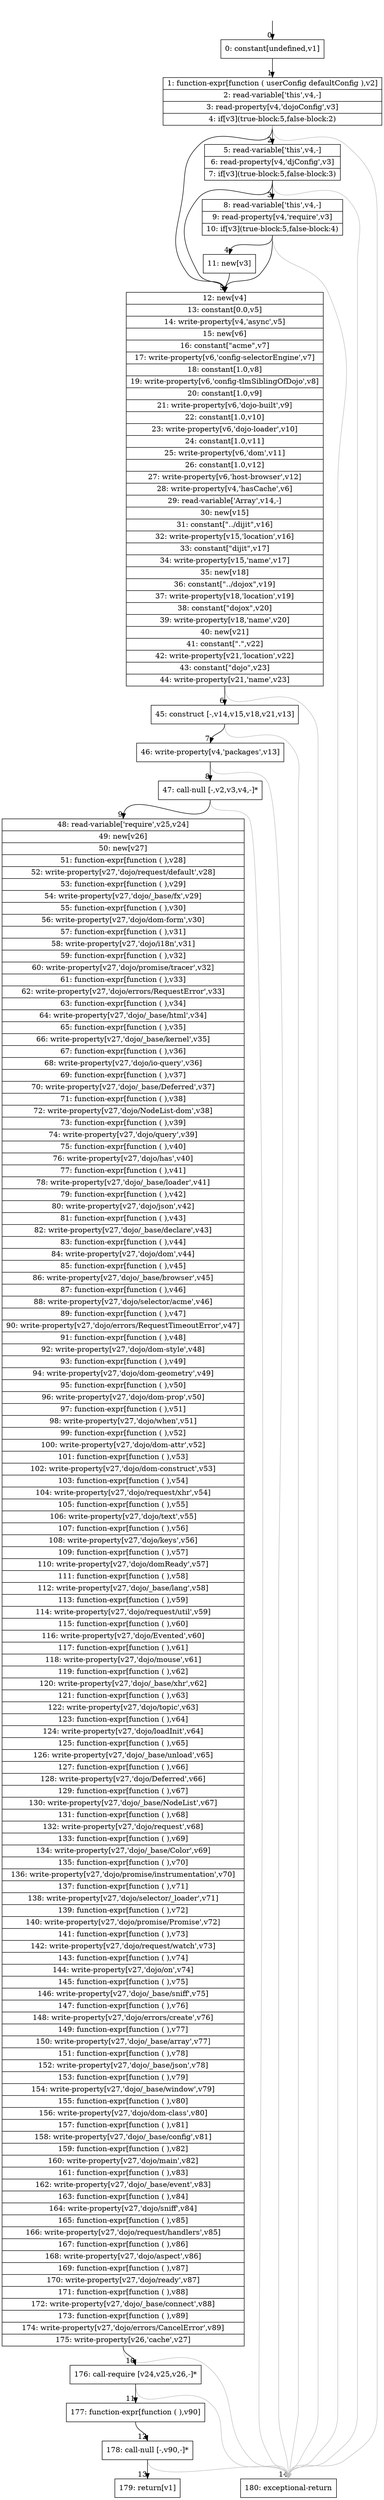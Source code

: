 digraph {
rankdir="TD"
BB_entry0[shape=none,label=""];
BB_entry0 -> BB0 [tailport=s, headport=n, headlabel="    0"]
BB0 [shape=record label="{0: constant[undefined,v1]}" ] 
BB0 -> BB1 [tailport=s, headport=n, headlabel="      1"]
BB1 [shape=record label="{1: function-expr[function ( userConfig defaultConfig ),v2]|2: read-variable['this',v4,-]|3: read-property[v4,'dojoConfig',v3]|4: if[v3](true-block:5,false-block:2)}" ] 
BB1 -> BB5 [tailport=s, headport=n, headlabel="      5"]
BB1 -> BB2 [tailport=s, headport=n, headlabel="      2"]
BB1 -> BB14 [tailport=s, headport=n, color=gray, headlabel="      14"]
BB2 [shape=record label="{5: read-variable['this',v4,-]|6: read-property[v4,'djConfig',v3]|7: if[v3](true-block:5,false-block:3)}" ] 
BB2 -> BB5 [tailport=s, headport=n]
BB2 -> BB3 [tailport=s, headport=n, headlabel="      3"]
BB2 -> BB14 [tailport=s, headport=n, color=gray]
BB3 [shape=record label="{8: read-variable['this',v4,-]|9: read-property[v4,'require',v3]|10: if[v3](true-block:5,false-block:4)}" ] 
BB3 -> BB5 [tailport=s, headport=n]
BB3 -> BB4 [tailport=s, headport=n, headlabel="      4"]
BB3 -> BB14 [tailport=s, headport=n, color=gray]
BB4 [shape=record label="{11: new[v3]}" ] 
BB4 -> BB5 [tailport=s, headport=n]
BB5 [shape=record label="{12: new[v4]|13: constant[0.0,v5]|14: write-property[v4,'async',v5]|15: new[v6]|16: constant[\"acme\",v7]|17: write-property[v6,'config-selectorEngine',v7]|18: constant[1.0,v8]|19: write-property[v6,'config-tlmSiblingOfDojo',v8]|20: constant[1.0,v9]|21: write-property[v6,'dojo-built',v9]|22: constant[1.0,v10]|23: write-property[v6,'dojo-loader',v10]|24: constant[1.0,v11]|25: write-property[v6,'dom',v11]|26: constant[1.0,v12]|27: write-property[v6,'host-browser',v12]|28: write-property[v4,'hasCache',v6]|29: read-variable['Array',v14,-]|30: new[v15]|31: constant[\"../dijit\",v16]|32: write-property[v15,'location',v16]|33: constant[\"dijit\",v17]|34: write-property[v15,'name',v17]|35: new[v18]|36: constant[\"../dojox\",v19]|37: write-property[v18,'location',v19]|38: constant[\"dojox\",v20]|39: write-property[v18,'name',v20]|40: new[v21]|41: constant[\".\",v22]|42: write-property[v21,'location',v22]|43: constant[\"dojo\",v23]|44: write-property[v21,'name',v23]}" ] 
BB5 -> BB6 [tailport=s, headport=n, headlabel="      6"]
BB5 -> BB14 [tailport=s, headport=n, color=gray]
BB6 [shape=record label="{45: construct [-,v14,v15,v18,v21,v13]}" ] 
BB6 -> BB7 [tailport=s, headport=n, headlabel="      7"]
BB6 -> BB14 [tailport=s, headport=n, color=gray]
BB7 [shape=record label="{46: write-property[v4,'packages',v13]}" ] 
BB7 -> BB8 [tailport=s, headport=n, headlabel="      8"]
BB7 -> BB14 [tailport=s, headport=n, color=gray]
BB8 [shape=record label="{47: call-null [-,v2,v3,v4,-]*}" ] 
BB8 -> BB9 [tailport=s, headport=n, headlabel="      9"]
BB8 -> BB14 [tailport=s, headport=n, color=gray]
BB9 [shape=record label="{48: read-variable['require',v25,v24]|49: new[v26]|50: new[v27]|51: function-expr[function ( ),v28]|52: write-property[v27,'dojo/request/default',v28]|53: function-expr[function ( ),v29]|54: write-property[v27,'dojo/_base/fx',v29]|55: function-expr[function ( ),v30]|56: write-property[v27,'dojo/dom-form',v30]|57: function-expr[function ( ),v31]|58: write-property[v27,'dojo/i18n',v31]|59: function-expr[function ( ),v32]|60: write-property[v27,'dojo/promise/tracer',v32]|61: function-expr[function ( ),v33]|62: write-property[v27,'dojo/errors/RequestError',v33]|63: function-expr[function ( ),v34]|64: write-property[v27,'dojo/_base/html',v34]|65: function-expr[function ( ),v35]|66: write-property[v27,'dojo/_base/kernel',v35]|67: function-expr[function ( ),v36]|68: write-property[v27,'dojo/io-query',v36]|69: function-expr[function ( ),v37]|70: write-property[v27,'dojo/_base/Deferred',v37]|71: function-expr[function ( ),v38]|72: write-property[v27,'dojo/NodeList-dom',v38]|73: function-expr[function ( ),v39]|74: write-property[v27,'dojo/query',v39]|75: function-expr[function ( ),v40]|76: write-property[v27,'dojo/has',v40]|77: function-expr[function ( ),v41]|78: write-property[v27,'dojo/_base/loader',v41]|79: function-expr[function ( ),v42]|80: write-property[v27,'dojo/json',v42]|81: function-expr[function ( ),v43]|82: write-property[v27,'dojo/_base/declare',v43]|83: function-expr[function ( ),v44]|84: write-property[v27,'dojo/dom',v44]|85: function-expr[function ( ),v45]|86: write-property[v27,'dojo/_base/browser',v45]|87: function-expr[function ( ),v46]|88: write-property[v27,'dojo/selector/acme',v46]|89: function-expr[function ( ),v47]|90: write-property[v27,'dojo/errors/RequestTimeoutError',v47]|91: function-expr[function ( ),v48]|92: write-property[v27,'dojo/dom-style',v48]|93: function-expr[function ( ),v49]|94: write-property[v27,'dojo/dom-geometry',v49]|95: function-expr[function ( ),v50]|96: write-property[v27,'dojo/dom-prop',v50]|97: function-expr[function ( ),v51]|98: write-property[v27,'dojo/when',v51]|99: function-expr[function ( ),v52]|100: write-property[v27,'dojo/dom-attr',v52]|101: function-expr[function ( ),v53]|102: write-property[v27,'dojo/dom-construct',v53]|103: function-expr[function ( ),v54]|104: write-property[v27,'dojo/request/xhr',v54]|105: function-expr[function ( ),v55]|106: write-property[v27,'dojo/text',v55]|107: function-expr[function ( ),v56]|108: write-property[v27,'dojo/keys',v56]|109: function-expr[function ( ),v57]|110: write-property[v27,'dojo/domReady',v57]|111: function-expr[function ( ),v58]|112: write-property[v27,'dojo/_base/lang',v58]|113: function-expr[function ( ),v59]|114: write-property[v27,'dojo/request/util',v59]|115: function-expr[function ( ),v60]|116: write-property[v27,'dojo/Evented',v60]|117: function-expr[function ( ),v61]|118: write-property[v27,'dojo/mouse',v61]|119: function-expr[function ( ),v62]|120: write-property[v27,'dojo/_base/xhr',v62]|121: function-expr[function ( ),v63]|122: write-property[v27,'dojo/topic',v63]|123: function-expr[function ( ),v64]|124: write-property[v27,'dojo/loadInit',v64]|125: function-expr[function ( ),v65]|126: write-property[v27,'dojo/_base/unload',v65]|127: function-expr[function ( ),v66]|128: write-property[v27,'dojo/Deferred',v66]|129: function-expr[function ( ),v67]|130: write-property[v27,'dojo/_base/NodeList',v67]|131: function-expr[function ( ),v68]|132: write-property[v27,'dojo/request',v68]|133: function-expr[function ( ),v69]|134: write-property[v27,'dojo/_base/Color',v69]|135: function-expr[function ( ),v70]|136: write-property[v27,'dojo/promise/instrumentation',v70]|137: function-expr[function ( ),v71]|138: write-property[v27,'dojo/selector/_loader',v71]|139: function-expr[function ( ),v72]|140: write-property[v27,'dojo/promise/Promise',v72]|141: function-expr[function ( ),v73]|142: write-property[v27,'dojo/request/watch',v73]|143: function-expr[function ( ),v74]|144: write-property[v27,'dojo/on',v74]|145: function-expr[function ( ),v75]|146: write-property[v27,'dojo/_base/sniff',v75]|147: function-expr[function ( ),v76]|148: write-property[v27,'dojo/errors/create',v76]|149: function-expr[function ( ),v77]|150: write-property[v27,'dojo/_base/array',v77]|151: function-expr[function ( ),v78]|152: write-property[v27,'dojo/_base/json',v78]|153: function-expr[function ( ),v79]|154: write-property[v27,'dojo/_base/window',v79]|155: function-expr[function ( ),v80]|156: write-property[v27,'dojo/dom-class',v80]|157: function-expr[function ( ),v81]|158: write-property[v27,'dojo/_base/config',v81]|159: function-expr[function ( ),v82]|160: write-property[v27,'dojo/main',v82]|161: function-expr[function ( ),v83]|162: write-property[v27,'dojo/_base/event',v83]|163: function-expr[function ( ),v84]|164: write-property[v27,'dojo/sniff',v84]|165: function-expr[function ( ),v85]|166: write-property[v27,'dojo/request/handlers',v85]|167: function-expr[function ( ),v86]|168: write-property[v27,'dojo/aspect',v86]|169: function-expr[function ( ),v87]|170: write-property[v27,'dojo/ready',v87]|171: function-expr[function ( ),v88]|172: write-property[v27,'dojo/_base/connect',v88]|173: function-expr[function ( ),v89]|174: write-property[v27,'dojo/errors/CancelError',v89]|175: write-property[v26,'cache',v27]}" ] 
BB9 -> BB10 [tailport=s, headport=n, headlabel="      10"]
BB9 -> BB14 [tailport=s, headport=n, color=gray]
BB10 [shape=record label="{176: call-require [v24,v25,v26,-]*}" ] 
BB10 -> BB11 [tailport=s, headport=n, headlabel="      11"]
BB10 -> BB14 [tailport=s, headport=n, color=gray]
BB11 [shape=record label="{177: function-expr[function ( ),v90]}" ] 
BB11 -> BB12 [tailport=s, headport=n, headlabel="      12"]
BB12 [shape=record label="{178: call-null [-,v90,-]*}" ] 
BB12 -> BB13 [tailport=s, headport=n, headlabel="      13"]
BB12 -> BB14 [tailport=s, headport=n, color=gray]
BB13 [shape=record label="{179: return[v1]}" ] 
BB14 [shape=record label="{180: exceptional-return}" ] 
//#$~ 1
}
